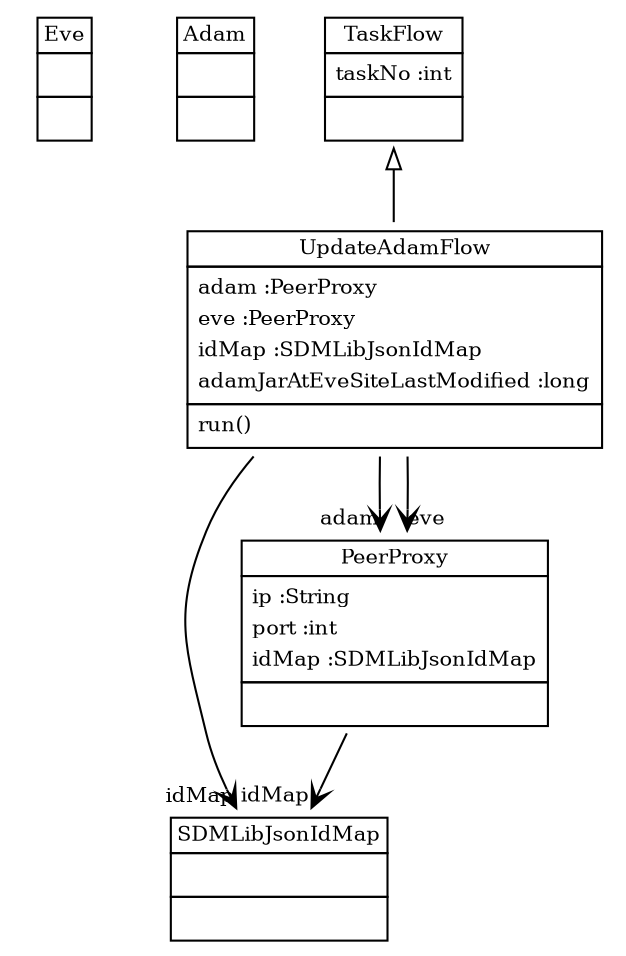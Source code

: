 
 digraph ClassDiagram {
    node [shape = none, fontsize = 10]; 
    edge [fontsize = 10];
    
    
    _Eve [label=<<table border='0' cellborder='1' cellspacing='0'> <tr> <td HREF="../examples/org/sdmlib/examples/adamandeve/Eve.java">Eve</td> </tr> <tr><td><table border='0' cellborder='0' cellspacing='0'> <tr><td> </td></tr> </table></td></tr> <tr><td><table border='0' cellborder='0' cellspacing='0'> <tr><td> </td></tr> </table></td></tr> </table>>];
    _Adam [label=<<table border='0' cellborder='1' cellspacing='0'> <tr> <td HREF="../examples/org/sdmlib/examples/adamandeve/Adam.java">Adam</td> </tr> <tr><td><table border='0' cellborder='0' cellspacing='0'> <tr><td> </td></tr> </table></td></tr> <tr><td><table border='0' cellborder='0' cellspacing='0'> <tr><td> </td></tr> </table></td></tr> </table>>];
    _TaskFlow [label=<<table border='0' cellborder='1' cellspacing='0'> <tr> <td HREF="../examples/org/sdmlib/model/taskflows/TaskFlow.java">TaskFlow</td> </tr> <tr><td><table border='0' cellborder='0' cellspacing='0'> <tr><td align='left'>taskNo :int</td></tr>  </table></td></tr> <tr><td><table border='0' cellborder='0' cellspacing='0'> <tr><td> </td></tr> </table></td></tr> </table>>];
    _SDMLibJsonIdMap [label=<<table border='0' cellborder='1' cellspacing='0'> <tr> <td HREF="../examples/org/sdmlib/serialization/json/SDMLibJsonIdMap.java">SDMLibJsonIdMap</td> </tr> <tr><td><table border='0' cellborder='0' cellspacing='0'> <tr><td> </td></tr> </table></td></tr> <tr><td><table border='0' cellborder='0' cellspacing='0'> <tr><td> </td></tr> </table></td></tr> </table>>];
    _PeerProxy [label=<<table border='0' cellborder='1' cellspacing='0'> <tr> <td HREF="../examples/org/sdmlib/model/taskflows/PeerProxy.java">PeerProxy</td> </tr> <tr><td><table border='0' cellborder='0' cellspacing='0'> <tr><td align='left'>ip :String</td></tr> <tr><td align='left'>port :int</td></tr> <tr><td align='left'>idMap :SDMLibJsonIdMap</td></tr>  </table></td></tr> <tr><td><table border='0' cellborder='0' cellspacing='0'> <tr><td> </td></tr> </table></td></tr> </table>>];
    _UpdateAdamFlow [label=<<table border='0' cellborder='1' cellspacing='0'> <tr> <td HREF="../examples/org/sdmlib/examples/adamandeve/UpdateAdamFlow.java">UpdateAdamFlow</td> </tr> <tr><td><table border='0' cellborder='0' cellspacing='0'> <tr><td align='left'>adam :PeerProxy</td></tr> <tr><td align='left'>eve :PeerProxy</td></tr> <tr><td align='left'>idMap :SDMLibJsonIdMap</td></tr> <tr><td align='left'>adamJarAtEveSiteLastModified :long</td></tr>  </table></td></tr> <tr><td><table border='0' cellborder='0' cellspacing='0'> <tr><td align='left'>run()</td></tr>  </table></td></tr> </table>>];
    
    
    
    _TaskFlow ->  _UpdateAdamFlow [dir = "back" arrowtail = "empty"];
    _PeerProxy -> _SDMLibJsonIdMap [headlabel = "idMap" taillabel = "" arrowhead = "vee" ];
    _UpdateAdamFlow -> _PeerProxy [headlabel = "adam" taillabel = "" arrowhead = "vee" ];
    _UpdateAdamFlow -> _PeerProxy [headlabel = "eve" taillabel = "" arrowhead = "vee" ];
    _UpdateAdamFlow -> _SDMLibJsonIdMap [headlabel = "idMap" taillabel = "" arrowhead = "vee" ];
}
